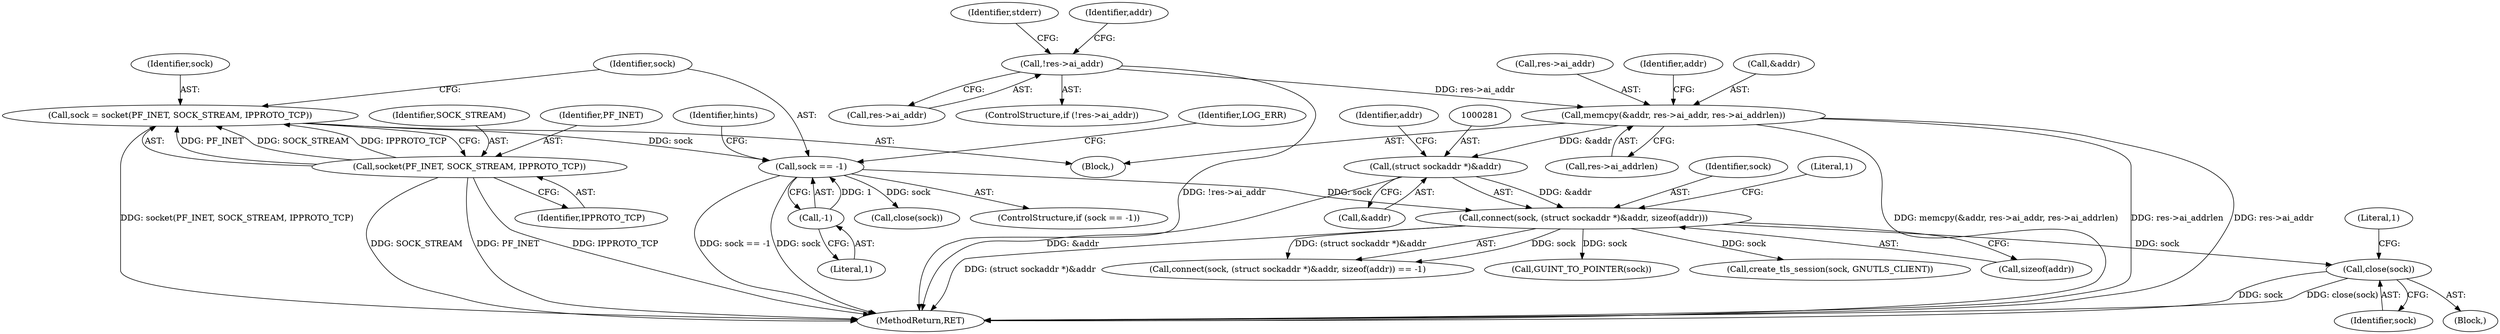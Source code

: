 digraph "0_pacemaker_564f7cc2a51dcd2f28ab12a13394f31be5aa3c93_10@API" {
"1000296" [label="(Call,close(sock))"];
"1000278" [label="(Call,connect(sock, (struct sockaddr *)&addr, sizeof(addr)))"];
"1000158" [label="(Call,sock == -1)"];
"1000151" [label="(Call,sock = socket(PF_INET, SOCK_STREAM, IPPROTO_TCP))"];
"1000153" [label="(Call,socket(PF_INET, SOCK_STREAM, IPPROTO_TCP))"];
"1000160" [label="(Call,-1)"];
"1000280" [label="(Call,(struct sockaddr *)&addr)"];
"1000259" [label="(Call,memcpy(&addr, res->ai_addr, res->ai_addrlen))"];
"1000249" [label="(Call,!res->ai_addr)"];
"1000285" [label="(Identifier,addr)"];
"1000284" [label="(Call,sizeof(addr))"];
"1000110" [label="(Block,)"];
"1000159" [label="(Identifier,sock)"];
"1000250" [label="(Call,res->ai_addr)"];
"1000277" [label="(Call,connect(sock, (struct sockaddr *)&addr, sizeof(addr)) == -1)"];
"1000158" [label="(Call,sock == -1)"];
"1000227" [label="(Call,close(sock))"];
"1000288" [label="(Block,)"];
"1000282" [label="(Call,&addr)"];
"1000153" [label="(Call,socket(PF_INET, SOCK_STREAM, IPPROTO_TCP))"];
"1000151" [label="(Call,sock = socket(PF_INET, SOCK_STREAM, IPPROTO_TCP))"];
"1000344" [label="(Call,GUINT_TO_POINTER(sock))"];
"1000270" [label="(Identifier,addr)"];
"1000255" [label="(Identifier,stderr)"];
"1000261" [label="(Identifier,addr)"];
"1000278" [label="(Call,connect(sock, (struct sockaddr *)&addr, sizeof(addr)))"];
"1000265" [label="(Call,res->ai_addrlen)"];
"1000473" [label="(MethodReturn,RET)"];
"1000297" [label="(Identifier,sock)"];
"1000160" [label="(Call,-1)"];
"1000164" [label="(Identifier,LOG_ERR)"];
"1000280" [label="(Call,(struct sockaddr *)&addr)"];
"1000154" [label="(Identifier,PF_INET)"];
"1000161" [label="(Literal,1)"];
"1000155" [label="(Identifier,SOCK_STREAM)"];
"1000152" [label="(Identifier,sock)"];
"1000279" [label="(Identifier,sock)"];
"1000157" [label="(ControlStructure,if (sock == -1))"];
"1000260" [label="(Call,&addr)"];
"1000287" [label="(Literal,1)"];
"1000248" [label="(ControlStructure,if (!res->ai_addr))"];
"1000296" [label="(Call,close(sock))"];
"1000314" [label="(Call,create_tls_session(sock, GNUTLS_CLIENT))"];
"1000300" [label="(Literal,1)"];
"1000156" [label="(Identifier,IPPROTO_TCP)"];
"1000249" [label="(Call,!res->ai_addr)"];
"1000262" [label="(Call,res->ai_addr)"];
"1000259" [label="(Call,memcpy(&addr, res->ai_addr, res->ai_addrlen))"];
"1000171" [label="(Identifier,hints)"];
"1000296" -> "1000288"  [label="AST: "];
"1000296" -> "1000297"  [label="CFG: "];
"1000297" -> "1000296"  [label="AST: "];
"1000300" -> "1000296"  [label="CFG: "];
"1000296" -> "1000473"  [label="DDG: close(sock)"];
"1000296" -> "1000473"  [label="DDG: sock"];
"1000278" -> "1000296"  [label="DDG: sock"];
"1000278" -> "1000277"  [label="AST: "];
"1000278" -> "1000284"  [label="CFG: "];
"1000279" -> "1000278"  [label="AST: "];
"1000280" -> "1000278"  [label="AST: "];
"1000284" -> "1000278"  [label="AST: "];
"1000287" -> "1000278"  [label="CFG: "];
"1000278" -> "1000473"  [label="DDG: (struct sockaddr *)&addr"];
"1000278" -> "1000277"  [label="DDG: sock"];
"1000278" -> "1000277"  [label="DDG: (struct sockaddr *)&addr"];
"1000158" -> "1000278"  [label="DDG: sock"];
"1000280" -> "1000278"  [label="DDG: &addr"];
"1000278" -> "1000314"  [label="DDG: sock"];
"1000278" -> "1000344"  [label="DDG: sock"];
"1000158" -> "1000157"  [label="AST: "];
"1000158" -> "1000160"  [label="CFG: "];
"1000159" -> "1000158"  [label="AST: "];
"1000160" -> "1000158"  [label="AST: "];
"1000164" -> "1000158"  [label="CFG: "];
"1000171" -> "1000158"  [label="CFG: "];
"1000158" -> "1000473"  [label="DDG: sock"];
"1000158" -> "1000473"  [label="DDG: sock == -1"];
"1000151" -> "1000158"  [label="DDG: sock"];
"1000160" -> "1000158"  [label="DDG: 1"];
"1000158" -> "1000227"  [label="DDG: sock"];
"1000151" -> "1000110"  [label="AST: "];
"1000151" -> "1000153"  [label="CFG: "];
"1000152" -> "1000151"  [label="AST: "];
"1000153" -> "1000151"  [label="AST: "];
"1000159" -> "1000151"  [label="CFG: "];
"1000151" -> "1000473"  [label="DDG: socket(PF_INET, SOCK_STREAM, IPPROTO_TCP)"];
"1000153" -> "1000151"  [label="DDG: PF_INET"];
"1000153" -> "1000151"  [label="DDG: SOCK_STREAM"];
"1000153" -> "1000151"  [label="DDG: IPPROTO_TCP"];
"1000153" -> "1000156"  [label="CFG: "];
"1000154" -> "1000153"  [label="AST: "];
"1000155" -> "1000153"  [label="AST: "];
"1000156" -> "1000153"  [label="AST: "];
"1000153" -> "1000473"  [label="DDG: SOCK_STREAM"];
"1000153" -> "1000473"  [label="DDG: PF_INET"];
"1000153" -> "1000473"  [label="DDG: IPPROTO_TCP"];
"1000160" -> "1000161"  [label="CFG: "];
"1000161" -> "1000160"  [label="AST: "];
"1000280" -> "1000282"  [label="CFG: "];
"1000281" -> "1000280"  [label="AST: "];
"1000282" -> "1000280"  [label="AST: "];
"1000285" -> "1000280"  [label="CFG: "];
"1000280" -> "1000473"  [label="DDG: &addr"];
"1000259" -> "1000280"  [label="DDG: &addr"];
"1000259" -> "1000110"  [label="AST: "];
"1000259" -> "1000265"  [label="CFG: "];
"1000260" -> "1000259"  [label="AST: "];
"1000262" -> "1000259"  [label="AST: "];
"1000265" -> "1000259"  [label="AST: "];
"1000270" -> "1000259"  [label="CFG: "];
"1000259" -> "1000473"  [label="DDG: memcpy(&addr, res->ai_addr, res->ai_addrlen)"];
"1000259" -> "1000473"  [label="DDG: res->ai_addrlen"];
"1000259" -> "1000473"  [label="DDG: res->ai_addr"];
"1000249" -> "1000259"  [label="DDG: res->ai_addr"];
"1000249" -> "1000248"  [label="AST: "];
"1000249" -> "1000250"  [label="CFG: "];
"1000250" -> "1000249"  [label="AST: "];
"1000255" -> "1000249"  [label="CFG: "];
"1000261" -> "1000249"  [label="CFG: "];
"1000249" -> "1000473"  [label="DDG: !res->ai_addr"];
}
